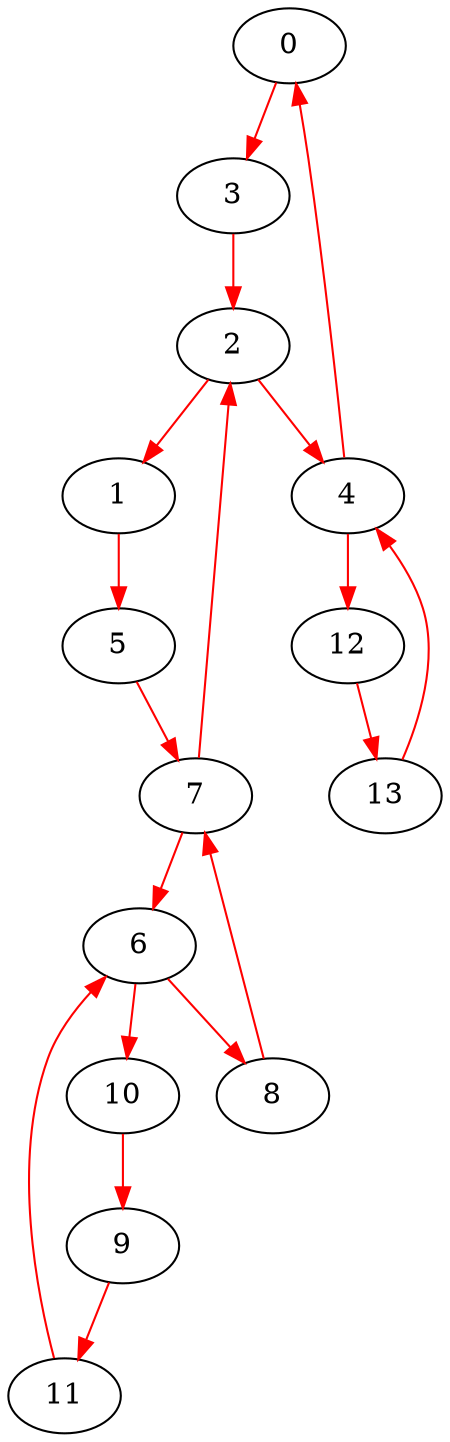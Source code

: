 digraph multiloop{
	0 -> 3[color=red];
	3 -> 2[color=red];
	2 -> 1[color=red];
	1 -> 5[color=red];
	5 -> 7[color=red];
	7 -> 6[color=red];
	6 -> 10[color=red];
	10 -> 9[color=red];
	9 -> 11[color=red];
	11 -> 6[color=red];
	6 -> 8[color=red];
	8 -> 7[color=red];
	7 -> 2[color=red];
	2 -> 4[color=red];
	4 -> 12[color=red];
	12 -> 13[color=red];
	13 -> 4[color=red];
	4 -> 0[color=red];
	13
}
